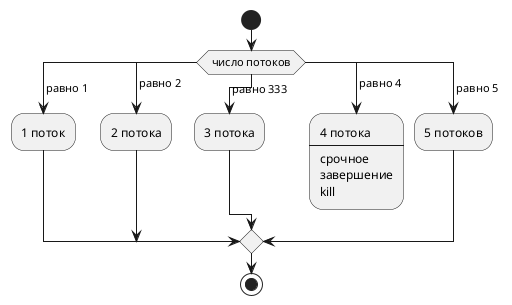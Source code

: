 @startuml

start

switch ( число потоков )
case ( равно 1 )
  :1 поток;
case ( равно 2 ) 
  :2 потока;
case ( равно 333 )
  :3 потока;
case ( равно 4 )
  :4 потока
  ----
  срочное
  завершение
  kill;
  kill
case ( равно 5 )
  :5 потоков;
endswitch

stop

@enduml